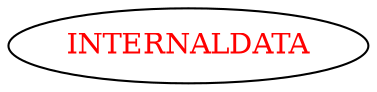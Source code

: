 digraph dependencyGraph {
 concentrate=true;
 ranksep="2.0";
 rankdir="LR"; 
 splines="ortho";
"INTERNALDATA" [fontcolor="red"];
}